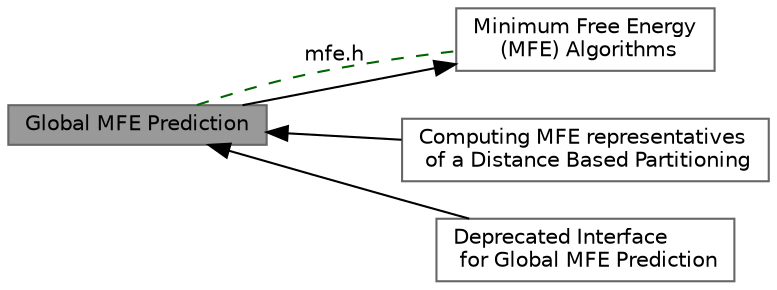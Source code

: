 digraph "Global MFE Prediction"
{
 // INTERACTIVE_SVG=YES
 // LATEX_PDF_SIZE
  bgcolor="transparent";
  edge [fontname=Helvetica,fontsize=10,labelfontname=Helvetica,labelfontsize=10];
  node [fontname=Helvetica,fontsize=10,shape=box,height=0.2,width=0.4];
  rankdir=LR;
  Node3 [label="Computing MFE representatives\l of a Distance Based Partitioning",height=0.2,width=0.4,color="grey40", fillcolor="white", style="filled",URL="$group__kl__neighborhood__mfe.html",tooltip="Compute the minimum free energy (MFE) and secondary structures for a partitioning of the secondary st..."];
  Node2 [label="Minimum Free Energy\l (MFE) Algorithms",height=0.2,width=0.4,color="grey40", fillcolor="white", style="filled",URL="$group__mfe.html",tooltip="Predicting the Minimum Free Energy (MFE) and a corresponding (consensus) secondary structure."];
  Node1 [label="Global MFE Prediction",height=0.2,width=0.4,color="gray40", fillcolor="grey60", style="filled", fontcolor="black",tooltip="Variations of the global Minimum Free Energy (MFE) prediction algorithm."];
  Node4 [label="Deprecated Interface\l for Global MFE Prediction",height=0.2,width=0.4,color="grey40", fillcolor="white", style="filled",URL="$group__mfe__global__deprecated.html",tooltip=" "];
  Node2->Node1 [shape=plaintext, dir="back", style="solid"];
  Node1->Node3 [shape=plaintext, dir="back", style="solid"];
  Node1->Node4 [shape=plaintext, dir="back", style="solid"];
  Node1->Node2 [shape=plaintext, label="mfe.h", color="darkgreen", dir="none", style="dashed"];
}
